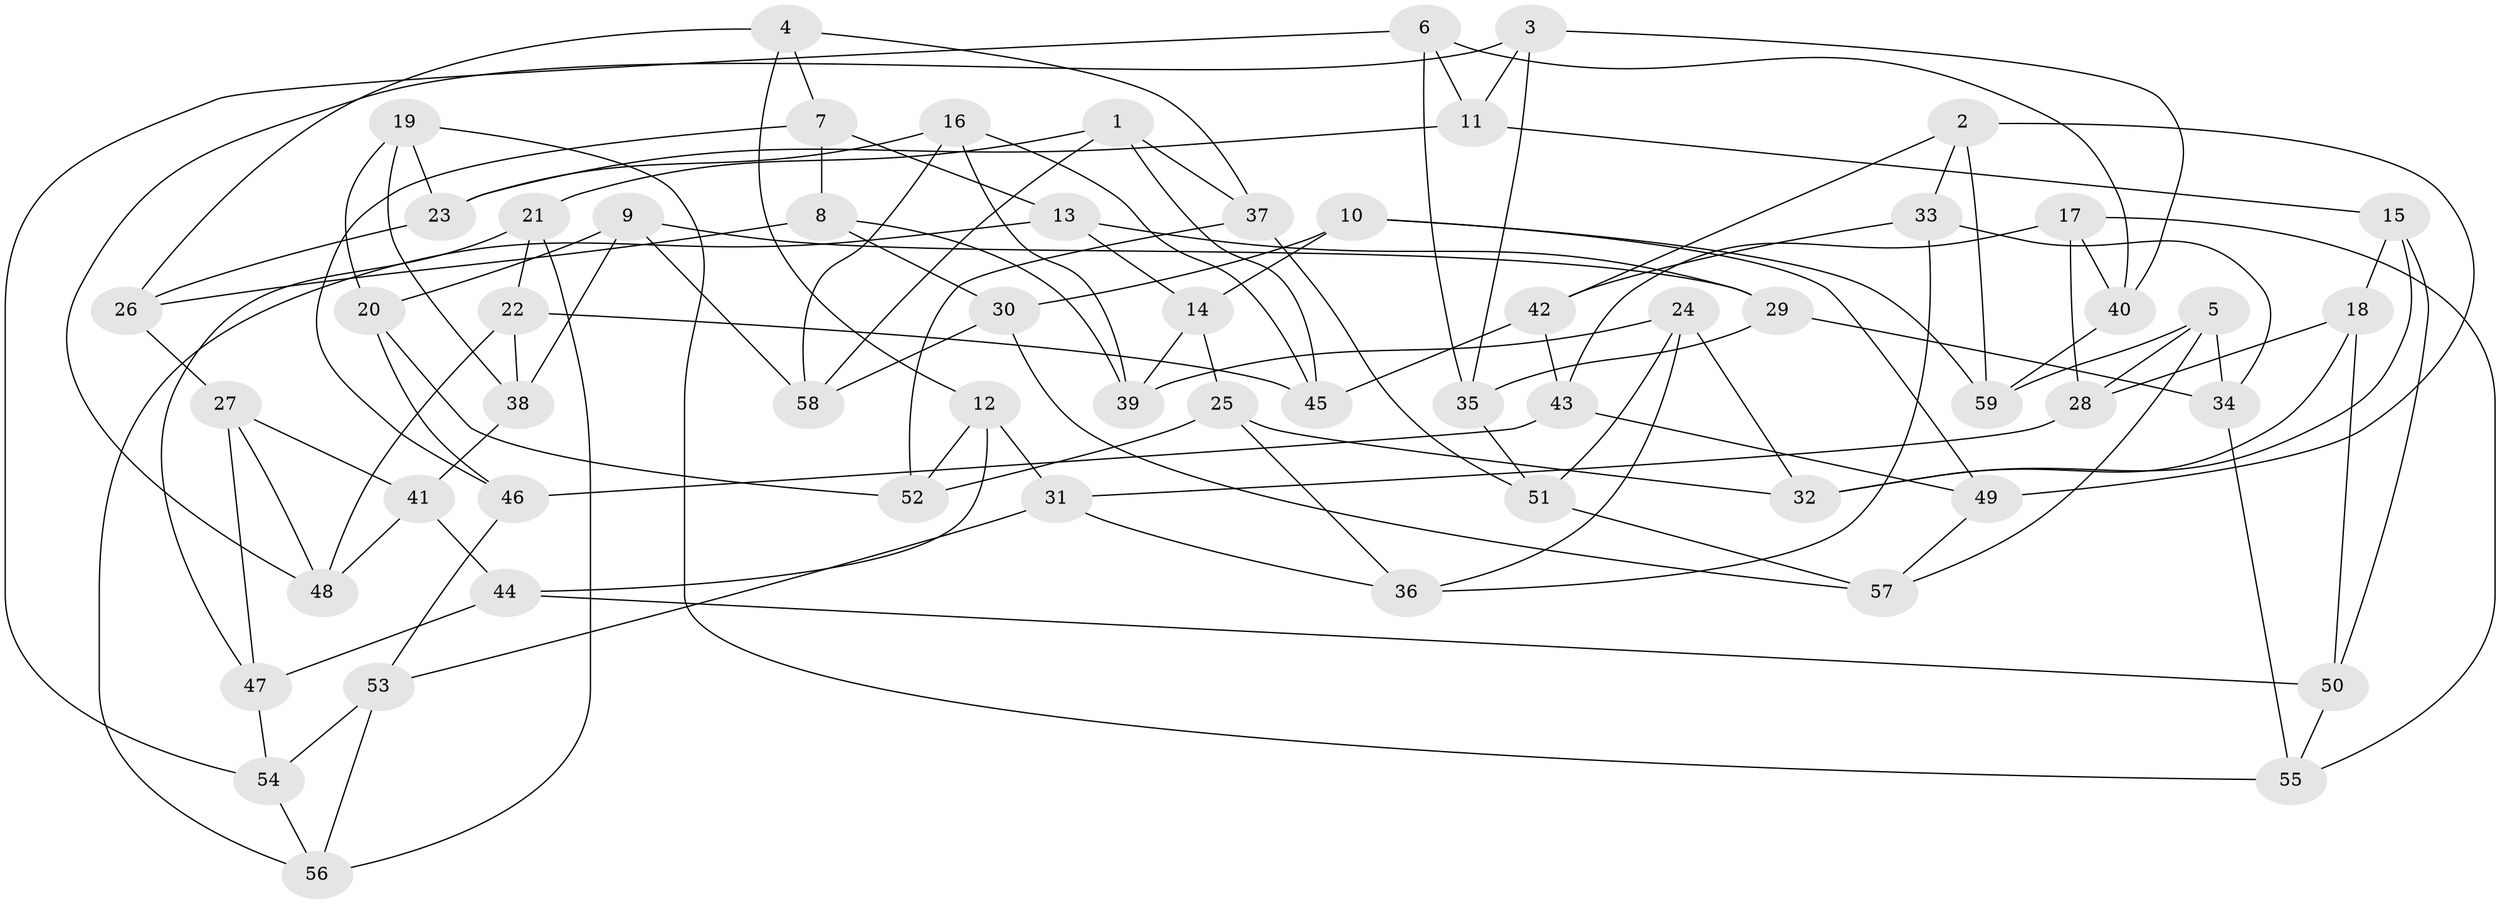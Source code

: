 // coarse degree distribution, {4: 0.5365853658536586, 3: 0.024390243902439025, 5: 0.12195121951219512, 6: 0.3170731707317073}
// Generated by graph-tools (version 1.1) at 2025/52/02/27/25 19:52:31]
// undirected, 59 vertices, 118 edges
graph export_dot {
graph [start="1"]
  node [color=gray90,style=filled];
  1;
  2;
  3;
  4;
  5;
  6;
  7;
  8;
  9;
  10;
  11;
  12;
  13;
  14;
  15;
  16;
  17;
  18;
  19;
  20;
  21;
  22;
  23;
  24;
  25;
  26;
  27;
  28;
  29;
  30;
  31;
  32;
  33;
  34;
  35;
  36;
  37;
  38;
  39;
  40;
  41;
  42;
  43;
  44;
  45;
  46;
  47;
  48;
  49;
  50;
  51;
  52;
  53;
  54;
  55;
  56;
  57;
  58;
  59;
  1 -- 58;
  1 -- 21;
  1 -- 37;
  1 -- 45;
  2 -- 59;
  2 -- 42;
  2 -- 49;
  2 -- 33;
  3 -- 11;
  3 -- 40;
  3 -- 48;
  3 -- 35;
  4 -- 26;
  4 -- 37;
  4 -- 12;
  4 -- 7;
  5 -- 34;
  5 -- 57;
  5 -- 28;
  5 -- 59;
  6 -- 11;
  6 -- 35;
  6 -- 40;
  6 -- 54;
  7 -- 13;
  7 -- 8;
  7 -- 46;
  8 -- 30;
  8 -- 39;
  8 -- 26;
  9 -- 29;
  9 -- 38;
  9 -- 20;
  9 -- 58;
  10 -- 14;
  10 -- 30;
  10 -- 49;
  10 -- 59;
  11 -- 23;
  11 -- 15;
  12 -- 52;
  12 -- 31;
  12 -- 44;
  13 -- 29;
  13 -- 56;
  13 -- 14;
  14 -- 25;
  14 -- 39;
  15 -- 18;
  15 -- 32;
  15 -- 50;
  16 -- 45;
  16 -- 23;
  16 -- 39;
  16 -- 58;
  17 -- 55;
  17 -- 28;
  17 -- 43;
  17 -- 40;
  18 -- 28;
  18 -- 50;
  18 -- 32;
  19 -- 55;
  19 -- 23;
  19 -- 38;
  19 -- 20;
  20 -- 52;
  20 -- 46;
  21 -- 56;
  21 -- 47;
  21 -- 22;
  22 -- 48;
  22 -- 38;
  22 -- 45;
  23 -- 26;
  24 -- 51;
  24 -- 36;
  24 -- 39;
  24 -- 32;
  25 -- 52;
  25 -- 36;
  25 -- 32;
  26 -- 27;
  27 -- 41;
  27 -- 47;
  27 -- 48;
  28 -- 31;
  29 -- 34;
  29 -- 35;
  30 -- 58;
  30 -- 57;
  31 -- 36;
  31 -- 53;
  33 -- 34;
  33 -- 36;
  33 -- 42;
  34 -- 55;
  35 -- 51;
  37 -- 52;
  37 -- 51;
  38 -- 41;
  40 -- 59;
  41 -- 44;
  41 -- 48;
  42 -- 43;
  42 -- 45;
  43 -- 49;
  43 -- 46;
  44 -- 50;
  44 -- 47;
  46 -- 53;
  47 -- 54;
  49 -- 57;
  50 -- 55;
  51 -- 57;
  53 -- 56;
  53 -- 54;
  54 -- 56;
}

